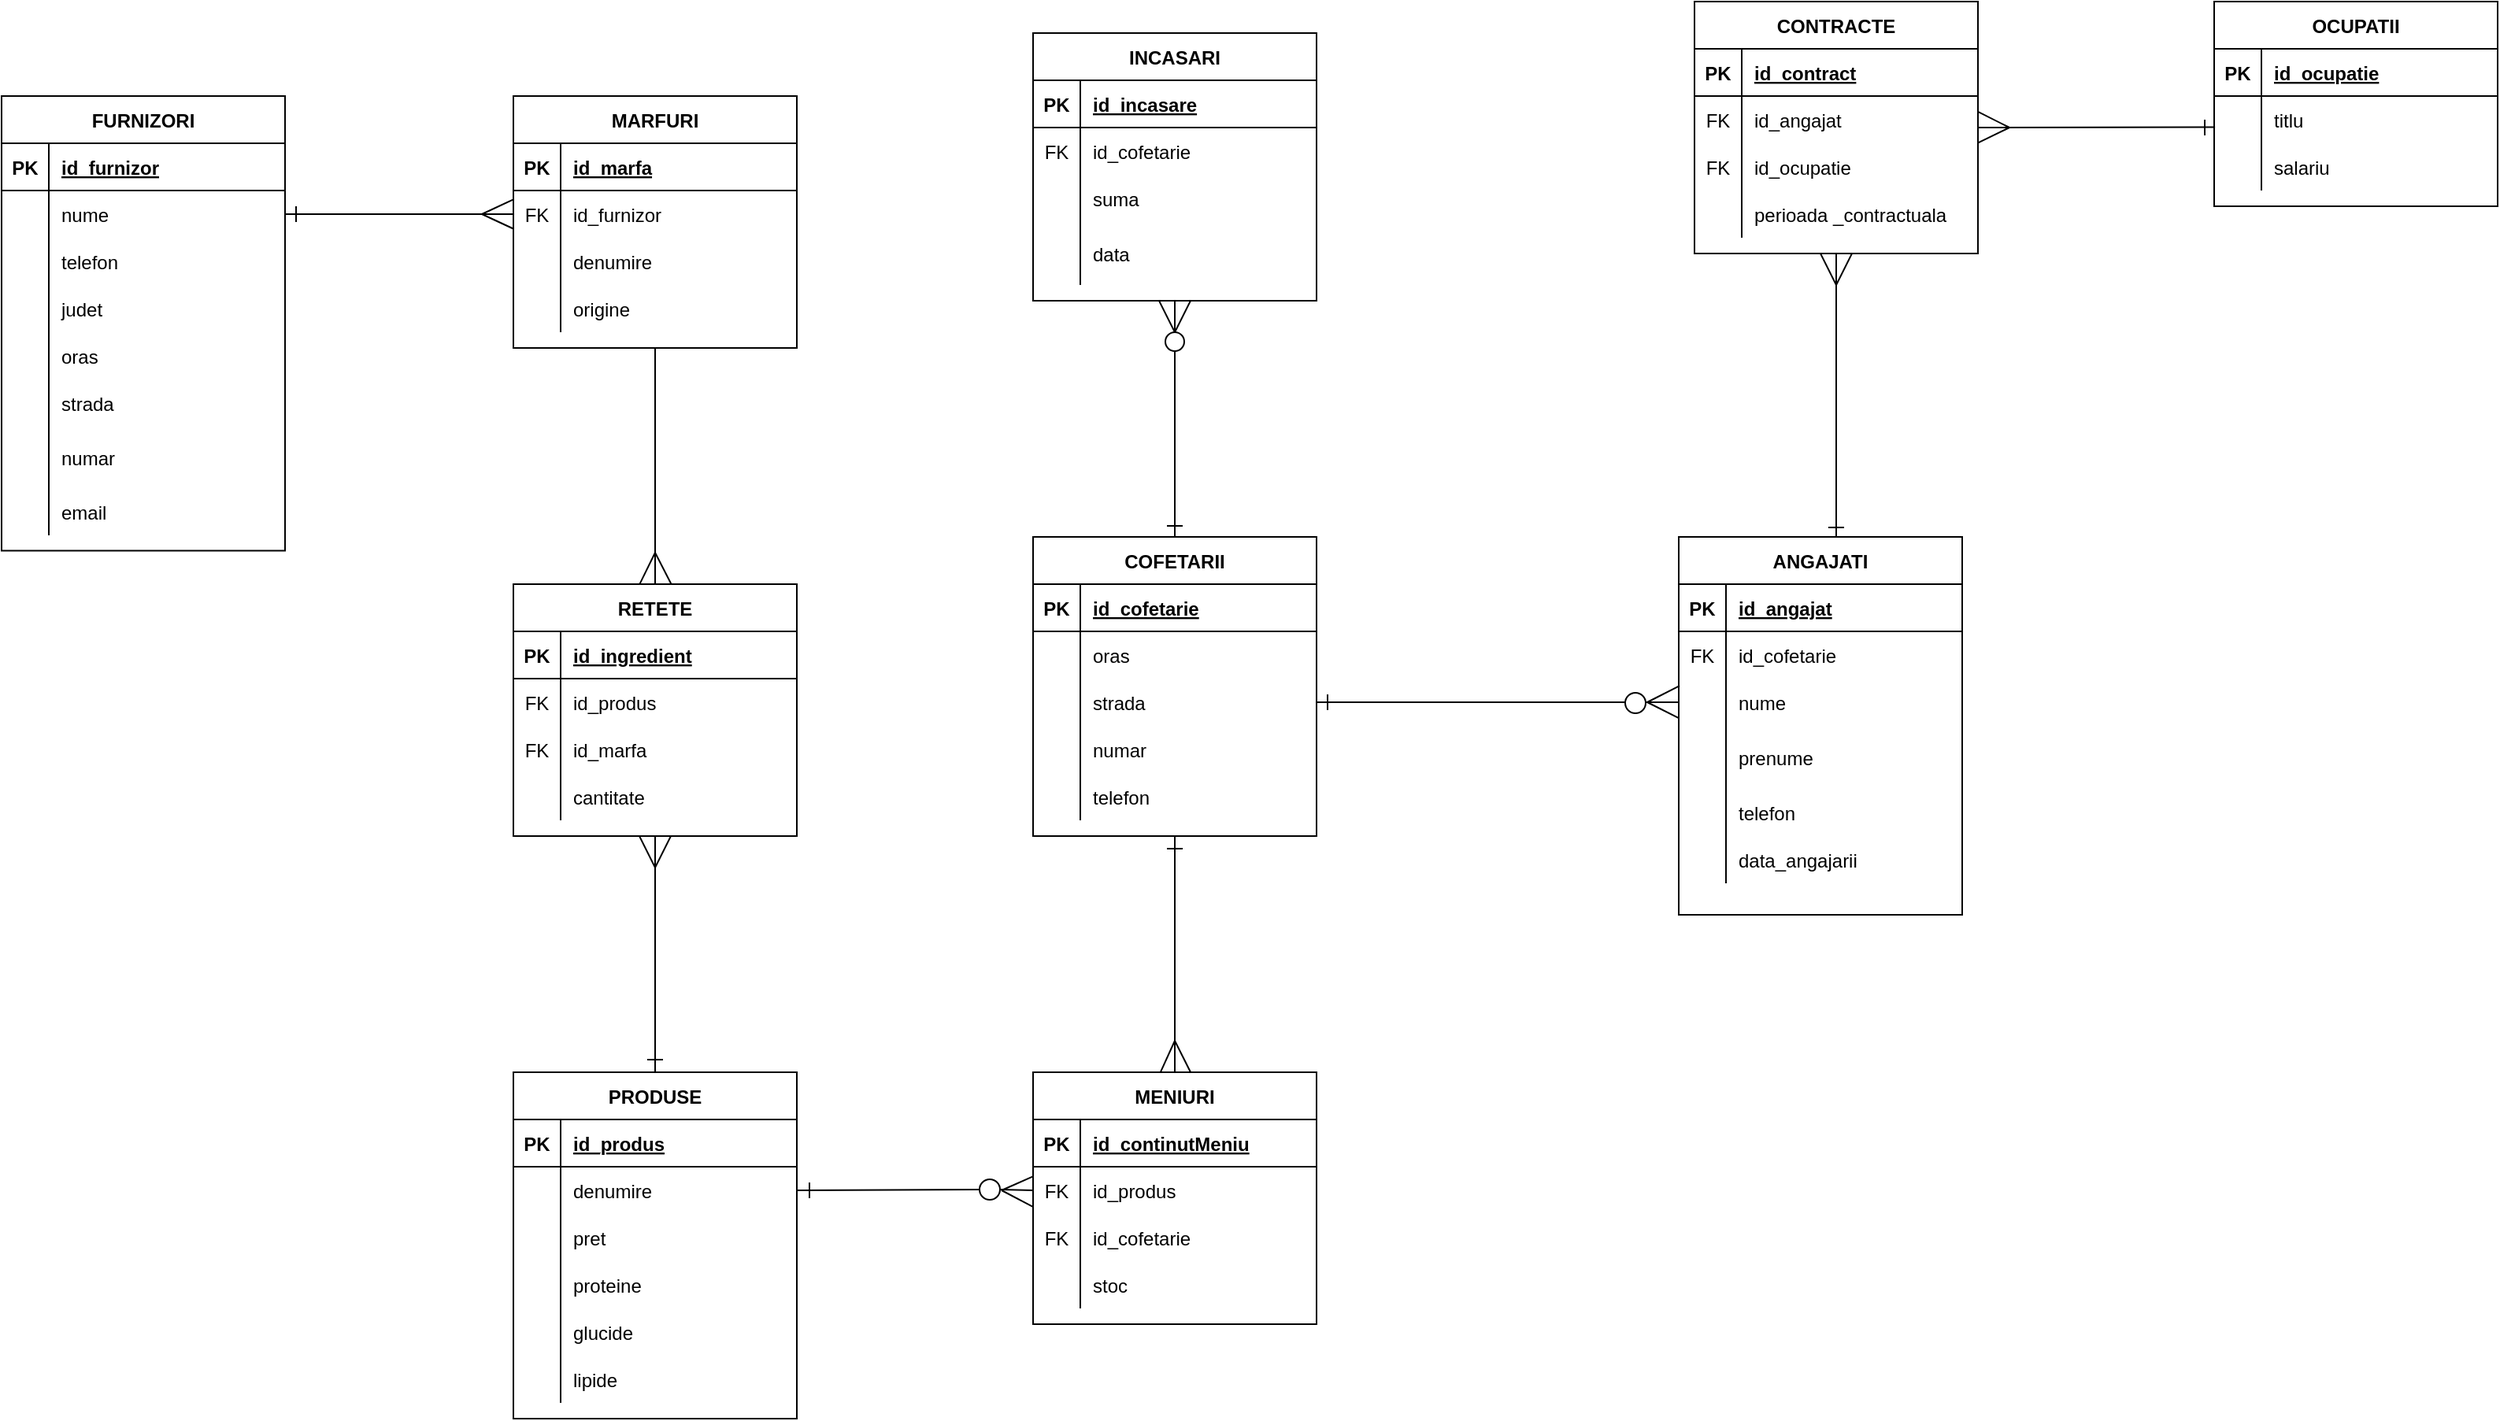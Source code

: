 <mxfile version="14.7.2" type="device"><diagram id="FhwoVFEe3BlX3KMiIwak" name="Page-1"><mxGraphModel dx="2766" dy="905" grid="0" gridSize="10" guides="0" tooltips="0" connect="0" arrows="0" fold="1" page="0" pageScale="1" pageWidth="850" pageHeight="1100" math="0" shadow="0"><root><mxCell id="0"/><mxCell id="1" parent="0"/><mxCell id="ryFjLayv3bQ-n9obmuwP-2" value="COFETARII" style="shape=table;startSize=30;container=1;collapsible=1;childLayout=tableLayout;fixedRows=1;rowLines=0;fontStyle=1;align=center;resizeLast=1;" parent="1" vertex="1"><mxGeometry x="230" y="380" width="180" height="190" as="geometry"/></mxCell><mxCell id="ryFjLayv3bQ-n9obmuwP-3" value="" style="shape=partialRectangle;collapsible=0;dropTarget=0;pointerEvents=0;fillColor=none;top=0;left=0;bottom=1;right=0;points=[[0,0.5],[1,0.5]];portConstraint=eastwest;" parent="ryFjLayv3bQ-n9obmuwP-2" vertex="1"><mxGeometry y="30" width="180" height="30" as="geometry"/></mxCell><mxCell id="ryFjLayv3bQ-n9obmuwP-4" value="PK" style="shape=partialRectangle;connectable=0;fillColor=none;top=0;left=0;bottom=0;right=0;fontStyle=1;overflow=hidden;" parent="ryFjLayv3bQ-n9obmuwP-3" vertex="1"><mxGeometry width="30" height="30" as="geometry"/></mxCell><mxCell id="ryFjLayv3bQ-n9obmuwP-5" value="id_cofetarie" style="shape=partialRectangle;connectable=0;fillColor=none;top=0;left=0;bottom=0;right=0;align=left;spacingLeft=6;fontStyle=5;overflow=hidden;" parent="ryFjLayv3bQ-n9obmuwP-3" vertex="1"><mxGeometry x="30" width="150" height="30" as="geometry"/></mxCell><mxCell id="ryFjLayv3bQ-n9obmuwP-6" value="" style="shape=partialRectangle;collapsible=0;dropTarget=0;pointerEvents=0;fillColor=none;top=0;left=0;bottom=0;right=0;points=[[0,0.5],[1,0.5]];portConstraint=eastwest;" parent="ryFjLayv3bQ-n9obmuwP-2" vertex="1"><mxGeometry y="60" width="180" height="30" as="geometry"/></mxCell><mxCell id="ryFjLayv3bQ-n9obmuwP-7" value="" style="shape=partialRectangle;connectable=0;fillColor=none;top=0;left=0;bottom=0;right=0;editable=1;overflow=hidden;" parent="ryFjLayv3bQ-n9obmuwP-6" vertex="1"><mxGeometry width="30" height="30" as="geometry"/></mxCell><mxCell id="ryFjLayv3bQ-n9obmuwP-8" value="oras" style="shape=partialRectangle;connectable=0;fillColor=none;top=0;left=0;bottom=0;right=0;align=left;spacingLeft=6;overflow=hidden;" parent="ryFjLayv3bQ-n9obmuwP-6" vertex="1"><mxGeometry x="30" width="150" height="30" as="geometry"/></mxCell><mxCell id="ryFjLayv3bQ-n9obmuwP-9" value="" style="shape=partialRectangle;collapsible=0;dropTarget=0;pointerEvents=0;fillColor=none;top=0;left=0;bottom=0;right=0;points=[[0,0.5],[1,0.5]];portConstraint=eastwest;" parent="ryFjLayv3bQ-n9obmuwP-2" vertex="1"><mxGeometry y="90" width="180" height="30" as="geometry"/></mxCell><mxCell id="ryFjLayv3bQ-n9obmuwP-10" value="" style="shape=partialRectangle;connectable=0;fillColor=none;top=0;left=0;bottom=0;right=0;editable=1;overflow=hidden;" parent="ryFjLayv3bQ-n9obmuwP-9" vertex="1"><mxGeometry width="30" height="30" as="geometry"/></mxCell><mxCell id="ryFjLayv3bQ-n9obmuwP-11" value="strada" style="shape=partialRectangle;connectable=0;fillColor=none;top=0;left=0;bottom=0;right=0;align=left;spacingLeft=6;overflow=hidden;" parent="ryFjLayv3bQ-n9obmuwP-9" vertex="1"><mxGeometry x="30" width="150" height="30" as="geometry"/></mxCell><mxCell id="ryFjLayv3bQ-n9obmuwP-12" value="" style="shape=partialRectangle;collapsible=0;dropTarget=0;pointerEvents=0;fillColor=none;top=0;left=0;bottom=0;right=0;points=[[0,0.5],[1,0.5]];portConstraint=eastwest;" parent="ryFjLayv3bQ-n9obmuwP-2" vertex="1"><mxGeometry y="120" width="180" height="30" as="geometry"/></mxCell><mxCell id="ryFjLayv3bQ-n9obmuwP-13" value="" style="shape=partialRectangle;connectable=0;fillColor=none;top=0;left=0;bottom=0;right=0;editable=1;overflow=hidden;" parent="ryFjLayv3bQ-n9obmuwP-12" vertex="1"><mxGeometry width="30" height="30" as="geometry"/></mxCell><mxCell id="ryFjLayv3bQ-n9obmuwP-14" value="numar" style="shape=partialRectangle;connectable=0;fillColor=none;top=0;left=0;bottom=0;right=0;align=left;spacingLeft=6;overflow=hidden;" parent="ryFjLayv3bQ-n9obmuwP-12" vertex="1"><mxGeometry x="30" width="150" height="30" as="geometry"/></mxCell><mxCell id="ryFjLayv3bQ-n9obmuwP-20" value="" style="shape=partialRectangle;collapsible=0;dropTarget=0;pointerEvents=0;fillColor=none;top=0;left=0;bottom=0;right=0;points=[[0,0.5],[1,0.5]];portConstraint=eastwest;" parent="ryFjLayv3bQ-n9obmuwP-2" vertex="1"><mxGeometry y="150" width="180" height="30" as="geometry"/></mxCell><mxCell id="ryFjLayv3bQ-n9obmuwP-21" value="" style="shape=partialRectangle;connectable=0;fillColor=none;top=0;left=0;bottom=0;right=0;editable=1;overflow=hidden;" parent="ryFjLayv3bQ-n9obmuwP-20" vertex="1"><mxGeometry width="30" height="30" as="geometry"/></mxCell><mxCell id="ryFjLayv3bQ-n9obmuwP-22" value="telefon" style="shape=partialRectangle;connectable=0;fillColor=none;top=0;left=0;bottom=0;right=0;align=left;spacingLeft=6;overflow=hidden;" parent="ryFjLayv3bQ-n9obmuwP-20" vertex="1"><mxGeometry x="30" width="150" height="30" as="geometry"/></mxCell><mxCell id="ryFjLayv3bQ-n9obmuwP-23" value="INCASARI" style="shape=table;startSize=30;container=1;collapsible=1;childLayout=tableLayout;fixedRows=1;rowLines=0;fontStyle=1;align=center;resizeLast=1;" parent="1" vertex="1"><mxGeometry x="230" y="60" width="180" height="170" as="geometry"/></mxCell><mxCell id="ryFjLayv3bQ-n9obmuwP-24" value="" style="shape=partialRectangle;collapsible=0;dropTarget=0;pointerEvents=0;fillColor=none;top=0;left=0;bottom=1;right=0;points=[[0,0.5],[1,0.5]];portConstraint=eastwest;" parent="ryFjLayv3bQ-n9obmuwP-23" vertex="1"><mxGeometry y="30" width="180" height="30" as="geometry"/></mxCell><mxCell id="ryFjLayv3bQ-n9obmuwP-25" value="PK" style="shape=partialRectangle;connectable=0;fillColor=none;top=0;left=0;bottom=0;right=0;fontStyle=1;overflow=hidden;" parent="ryFjLayv3bQ-n9obmuwP-24" vertex="1"><mxGeometry width="30" height="30" as="geometry"/></mxCell><mxCell id="ryFjLayv3bQ-n9obmuwP-26" value="id_incasare" style="shape=partialRectangle;connectable=0;fillColor=none;top=0;left=0;bottom=0;right=0;align=left;spacingLeft=6;fontStyle=5;overflow=hidden;" parent="ryFjLayv3bQ-n9obmuwP-24" vertex="1"><mxGeometry x="30" width="150" height="30" as="geometry"/></mxCell><mxCell id="ryFjLayv3bQ-n9obmuwP-27" value="" style="shape=partialRectangle;collapsible=0;dropTarget=0;pointerEvents=0;fillColor=none;top=0;left=0;bottom=0;right=0;points=[[0,0.5],[1,0.5]];portConstraint=eastwest;" parent="ryFjLayv3bQ-n9obmuwP-23" vertex="1"><mxGeometry y="60" width="180" height="30" as="geometry"/></mxCell><mxCell id="ryFjLayv3bQ-n9obmuwP-28" value="FK" style="shape=partialRectangle;connectable=0;fillColor=none;top=0;left=0;bottom=0;right=0;editable=1;overflow=hidden;" parent="ryFjLayv3bQ-n9obmuwP-27" vertex="1"><mxGeometry width="30" height="30" as="geometry"/></mxCell><mxCell id="ryFjLayv3bQ-n9obmuwP-29" value="id_cofetarie" style="shape=partialRectangle;connectable=0;fillColor=none;top=0;left=0;bottom=0;right=0;align=left;spacingLeft=6;overflow=hidden;" parent="ryFjLayv3bQ-n9obmuwP-27" vertex="1"><mxGeometry x="30" width="150" height="30" as="geometry"/></mxCell><mxCell id="ryFjLayv3bQ-n9obmuwP-30" value="" style="shape=partialRectangle;collapsible=0;dropTarget=0;pointerEvents=0;fillColor=none;top=0;left=0;bottom=0;right=0;points=[[0,0.5],[1,0.5]];portConstraint=eastwest;" parent="ryFjLayv3bQ-n9obmuwP-23" vertex="1"><mxGeometry y="90" width="180" height="30" as="geometry"/></mxCell><mxCell id="ryFjLayv3bQ-n9obmuwP-31" value="" style="shape=partialRectangle;connectable=0;fillColor=none;top=0;left=0;bottom=0;right=0;editable=1;overflow=hidden;" parent="ryFjLayv3bQ-n9obmuwP-30" vertex="1"><mxGeometry width="30" height="30" as="geometry"/></mxCell><mxCell id="ryFjLayv3bQ-n9obmuwP-32" value="suma" style="shape=partialRectangle;connectable=0;fillColor=none;top=0;left=0;bottom=0;right=0;align=left;spacingLeft=6;overflow=hidden;" parent="ryFjLayv3bQ-n9obmuwP-30" vertex="1"><mxGeometry x="30" width="150" height="30" as="geometry"/></mxCell><mxCell id="ryFjLayv3bQ-n9obmuwP-33" value="" style="shape=partialRectangle;collapsible=0;dropTarget=0;pointerEvents=0;fillColor=none;top=0;left=0;bottom=0;right=0;points=[[0,0.5],[1,0.5]];portConstraint=eastwest;" parent="ryFjLayv3bQ-n9obmuwP-23" vertex="1"><mxGeometry y="120" width="180" height="40" as="geometry"/></mxCell><mxCell id="ryFjLayv3bQ-n9obmuwP-34" value="" style="shape=partialRectangle;connectable=0;fillColor=none;top=0;left=0;bottom=0;right=0;editable=1;overflow=hidden;" parent="ryFjLayv3bQ-n9obmuwP-33" vertex="1"><mxGeometry width="30" height="40" as="geometry"/></mxCell><mxCell id="ryFjLayv3bQ-n9obmuwP-35" value="data" style="shape=partialRectangle;connectable=0;fillColor=none;top=0;left=0;bottom=0;right=0;align=left;spacingLeft=6;overflow=hidden;" parent="ryFjLayv3bQ-n9obmuwP-33" vertex="1"><mxGeometry x="30" width="150" height="40" as="geometry"/></mxCell><mxCell id="ryFjLayv3bQ-n9obmuwP-39" value="PRODUSE" style="shape=table;startSize=30;container=1;collapsible=1;childLayout=tableLayout;fixedRows=1;rowLines=0;fontStyle=1;align=center;resizeLast=1;" parent="1" vertex="1"><mxGeometry x="-100" y="720" width="180" height="220" as="geometry"/></mxCell><mxCell id="ryFjLayv3bQ-n9obmuwP-40" value="" style="shape=partialRectangle;collapsible=0;dropTarget=0;pointerEvents=0;fillColor=none;top=0;left=0;bottom=1;right=0;points=[[0,0.5],[1,0.5]];portConstraint=eastwest;" parent="ryFjLayv3bQ-n9obmuwP-39" vertex="1"><mxGeometry y="30" width="180" height="30" as="geometry"/></mxCell><mxCell id="ryFjLayv3bQ-n9obmuwP-41" value="PK" style="shape=partialRectangle;connectable=0;fillColor=none;top=0;left=0;bottom=0;right=0;fontStyle=1;overflow=hidden;" parent="ryFjLayv3bQ-n9obmuwP-40" vertex="1"><mxGeometry width="30" height="30" as="geometry"/></mxCell><mxCell id="ryFjLayv3bQ-n9obmuwP-42" value="id_produs" style="shape=partialRectangle;connectable=0;fillColor=none;top=0;left=0;bottom=0;right=0;align=left;spacingLeft=6;fontStyle=5;overflow=hidden;" parent="ryFjLayv3bQ-n9obmuwP-40" vertex="1"><mxGeometry x="30" width="150" height="30" as="geometry"/></mxCell><mxCell id="ryFjLayv3bQ-n9obmuwP-43" value="" style="shape=partialRectangle;collapsible=0;dropTarget=0;pointerEvents=0;fillColor=none;top=0;left=0;bottom=0;right=0;points=[[0,0.5],[1,0.5]];portConstraint=eastwest;" parent="ryFjLayv3bQ-n9obmuwP-39" vertex="1"><mxGeometry y="60" width="180" height="30" as="geometry"/></mxCell><mxCell id="ryFjLayv3bQ-n9obmuwP-44" value="" style="shape=partialRectangle;connectable=0;fillColor=none;top=0;left=0;bottom=0;right=0;editable=1;overflow=hidden;" parent="ryFjLayv3bQ-n9obmuwP-43" vertex="1"><mxGeometry width="30" height="30" as="geometry"/></mxCell><mxCell id="ryFjLayv3bQ-n9obmuwP-45" value="denumire" style="shape=partialRectangle;connectable=0;fillColor=none;top=0;left=0;bottom=0;right=0;align=left;spacingLeft=6;overflow=hidden;" parent="ryFjLayv3bQ-n9obmuwP-43" vertex="1"><mxGeometry x="30" width="150" height="30" as="geometry"/></mxCell><mxCell id="ryFjLayv3bQ-n9obmuwP-46" value="" style="shape=partialRectangle;collapsible=0;dropTarget=0;pointerEvents=0;fillColor=none;top=0;left=0;bottom=0;right=0;points=[[0,0.5],[1,0.5]];portConstraint=eastwest;" parent="ryFjLayv3bQ-n9obmuwP-39" vertex="1"><mxGeometry y="90" width="180" height="30" as="geometry"/></mxCell><mxCell id="ryFjLayv3bQ-n9obmuwP-47" value="" style="shape=partialRectangle;connectable=0;fillColor=none;top=0;left=0;bottom=0;right=0;editable=1;overflow=hidden;" parent="ryFjLayv3bQ-n9obmuwP-46" vertex="1"><mxGeometry width="30" height="30" as="geometry"/></mxCell><mxCell id="ryFjLayv3bQ-n9obmuwP-48" value="pret" style="shape=partialRectangle;connectable=0;fillColor=none;top=0;left=0;bottom=0;right=0;align=left;spacingLeft=6;overflow=hidden;" parent="ryFjLayv3bQ-n9obmuwP-46" vertex="1"><mxGeometry x="30" width="150" height="30" as="geometry"/></mxCell><mxCell id="ryFjLayv3bQ-n9obmuwP-49" value="" style="shape=partialRectangle;collapsible=0;dropTarget=0;pointerEvents=0;fillColor=none;top=0;left=0;bottom=0;right=0;points=[[0,0.5],[1,0.5]];portConstraint=eastwest;" parent="ryFjLayv3bQ-n9obmuwP-39" vertex="1"><mxGeometry y="120" width="180" height="30" as="geometry"/></mxCell><mxCell id="ryFjLayv3bQ-n9obmuwP-50" value="" style="shape=partialRectangle;connectable=0;fillColor=none;top=0;left=0;bottom=0;right=0;editable=1;overflow=hidden;" parent="ryFjLayv3bQ-n9obmuwP-49" vertex="1"><mxGeometry width="30" height="30" as="geometry"/></mxCell><mxCell id="ryFjLayv3bQ-n9obmuwP-51" value="proteine" style="shape=partialRectangle;connectable=0;fillColor=none;top=0;left=0;bottom=0;right=0;align=left;spacingLeft=6;overflow=hidden;" parent="ryFjLayv3bQ-n9obmuwP-49" vertex="1"><mxGeometry x="30" width="150" height="30" as="geometry"/></mxCell><mxCell id="ryFjLayv3bQ-n9obmuwP-52" value="" style="shape=partialRectangle;collapsible=0;dropTarget=0;pointerEvents=0;fillColor=none;top=0;left=0;bottom=0;right=0;points=[[0,0.5],[1,0.5]];portConstraint=eastwest;" parent="ryFjLayv3bQ-n9obmuwP-39" vertex="1"><mxGeometry y="150" width="180" height="30" as="geometry"/></mxCell><mxCell id="ryFjLayv3bQ-n9obmuwP-53" value="" style="shape=partialRectangle;connectable=0;fillColor=none;top=0;left=0;bottom=0;right=0;editable=1;overflow=hidden;" parent="ryFjLayv3bQ-n9obmuwP-52" vertex="1"><mxGeometry width="30" height="30" as="geometry"/></mxCell><mxCell id="ryFjLayv3bQ-n9obmuwP-54" value="glucide" style="shape=partialRectangle;connectable=0;fillColor=none;top=0;left=0;bottom=0;right=0;align=left;spacingLeft=6;overflow=hidden;" parent="ryFjLayv3bQ-n9obmuwP-52" vertex="1"><mxGeometry x="30" width="150" height="30" as="geometry"/></mxCell><mxCell id="ryFjLayv3bQ-n9obmuwP-55" value="" style="shape=partialRectangle;collapsible=0;dropTarget=0;pointerEvents=0;fillColor=none;top=0;left=0;bottom=0;right=0;points=[[0,0.5],[1,0.5]];portConstraint=eastwest;" parent="ryFjLayv3bQ-n9obmuwP-39" vertex="1"><mxGeometry y="180" width="180" height="30" as="geometry"/></mxCell><mxCell id="ryFjLayv3bQ-n9obmuwP-56" value="" style="shape=partialRectangle;connectable=0;fillColor=none;top=0;left=0;bottom=0;right=0;editable=1;overflow=hidden;" parent="ryFjLayv3bQ-n9obmuwP-55" vertex="1"><mxGeometry width="30" height="30" as="geometry"/></mxCell><mxCell id="ryFjLayv3bQ-n9obmuwP-57" value="lipide" style="shape=partialRectangle;connectable=0;fillColor=none;top=0;left=0;bottom=0;right=0;align=left;spacingLeft=6;overflow=hidden;" parent="ryFjLayv3bQ-n9obmuwP-55" vertex="1"><mxGeometry x="30" width="150" height="30" as="geometry"/></mxCell><mxCell id="ryFjLayv3bQ-n9obmuwP-58" value="MARFURI" style="shape=table;startSize=30;container=1;collapsible=1;childLayout=tableLayout;fixedRows=1;rowLines=0;fontStyle=1;align=center;resizeLast=1;" parent="1" vertex="1"><mxGeometry x="-100" y="100" width="180" height="160" as="geometry"/></mxCell><mxCell id="ryFjLayv3bQ-n9obmuwP-59" value="" style="shape=partialRectangle;collapsible=0;dropTarget=0;pointerEvents=0;fillColor=none;top=0;left=0;bottom=1;right=0;points=[[0,0.5],[1,0.5]];portConstraint=eastwest;" parent="ryFjLayv3bQ-n9obmuwP-58" vertex="1"><mxGeometry y="30" width="180" height="30" as="geometry"/></mxCell><mxCell id="ryFjLayv3bQ-n9obmuwP-60" value="PK" style="shape=partialRectangle;connectable=0;fillColor=none;top=0;left=0;bottom=0;right=0;fontStyle=1;overflow=hidden;" parent="ryFjLayv3bQ-n9obmuwP-59" vertex="1"><mxGeometry width="30" height="30" as="geometry"/></mxCell><mxCell id="ryFjLayv3bQ-n9obmuwP-61" value="id_marfa" style="shape=partialRectangle;connectable=0;fillColor=none;top=0;left=0;bottom=0;right=0;align=left;spacingLeft=6;fontStyle=5;overflow=hidden;" parent="ryFjLayv3bQ-n9obmuwP-59" vertex="1"><mxGeometry x="30" width="150" height="30" as="geometry"/></mxCell><mxCell id="ryFjLayv3bQ-n9obmuwP-62" value="" style="shape=partialRectangle;collapsible=0;dropTarget=0;pointerEvents=0;fillColor=none;top=0;left=0;bottom=0;right=0;points=[[0,0.5],[1,0.5]];portConstraint=eastwest;" parent="ryFjLayv3bQ-n9obmuwP-58" vertex="1"><mxGeometry y="60" width="180" height="30" as="geometry"/></mxCell><mxCell id="ryFjLayv3bQ-n9obmuwP-63" value="FK" style="shape=partialRectangle;connectable=0;fillColor=none;top=0;left=0;bottom=0;right=0;editable=1;overflow=hidden;" parent="ryFjLayv3bQ-n9obmuwP-62" vertex="1"><mxGeometry width="30" height="30" as="geometry"/></mxCell><mxCell id="ryFjLayv3bQ-n9obmuwP-64" value="id_furnizor" style="shape=partialRectangle;connectable=0;fillColor=none;top=0;left=0;bottom=0;right=0;align=left;spacingLeft=6;overflow=hidden;" parent="ryFjLayv3bQ-n9obmuwP-62" vertex="1"><mxGeometry x="30" width="150" height="30" as="geometry"/></mxCell><mxCell id="ryFjLayv3bQ-n9obmuwP-65" value="" style="shape=partialRectangle;collapsible=0;dropTarget=0;pointerEvents=0;fillColor=none;top=0;left=0;bottom=0;right=0;points=[[0,0.5],[1,0.5]];portConstraint=eastwest;" parent="ryFjLayv3bQ-n9obmuwP-58" vertex="1"><mxGeometry y="90" width="180" height="30" as="geometry"/></mxCell><mxCell id="ryFjLayv3bQ-n9obmuwP-66" value="" style="shape=partialRectangle;connectable=0;fillColor=none;top=0;left=0;bottom=0;right=0;editable=1;overflow=hidden;" parent="ryFjLayv3bQ-n9obmuwP-65" vertex="1"><mxGeometry width="30" height="30" as="geometry"/></mxCell><mxCell id="ryFjLayv3bQ-n9obmuwP-67" value="denumire" style="shape=partialRectangle;connectable=0;fillColor=none;top=0;left=0;bottom=0;right=0;align=left;spacingLeft=6;overflow=hidden;" parent="ryFjLayv3bQ-n9obmuwP-65" vertex="1"><mxGeometry x="30" width="150" height="30" as="geometry"/></mxCell><mxCell id="2RvAwOe6m2LcWj0Ut0tN-1" value="" style="shape=partialRectangle;collapsible=0;dropTarget=0;pointerEvents=0;fillColor=none;top=0;left=0;bottom=0;right=0;points=[[0,0.5],[1,0.5]];portConstraint=eastwest;" parent="ryFjLayv3bQ-n9obmuwP-58" vertex="1"><mxGeometry y="120" width="180" height="30" as="geometry"/></mxCell><mxCell id="2RvAwOe6m2LcWj0Ut0tN-2" value="" style="shape=partialRectangle;connectable=0;fillColor=none;top=0;left=0;bottom=0;right=0;editable=1;overflow=hidden;" parent="2RvAwOe6m2LcWj0Ut0tN-1" vertex="1"><mxGeometry width="30" height="30" as="geometry"/></mxCell><mxCell id="2RvAwOe6m2LcWj0Ut0tN-3" value="origine" style="shape=partialRectangle;connectable=0;fillColor=none;top=0;left=0;bottom=0;right=0;align=left;spacingLeft=6;overflow=hidden;" parent="2RvAwOe6m2LcWj0Ut0tN-1" vertex="1"><mxGeometry x="30" width="150" height="30" as="geometry"/></mxCell><mxCell id="ryFjLayv3bQ-n9obmuwP-71" value="FURNIZORI" style="shape=table;startSize=30;container=1;collapsible=1;childLayout=tableLayout;fixedRows=1;rowLines=0;fontStyle=1;align=center;resizeLast=1;" parent="1" vertex="1"><mxGeometry x="-425" y="100" width="180" height="288.724" as="geometry"/></mxCell><mxCell id="ryFjLayv3bQ-n9obmuwP-72" value="" style="shape=partialRectangle;collapsible=0;dropTarget=0;pointerEvents=0;fillColor=none;top=0;left=0;bottom=1;right=0;points=[[0,0.5],[1,0.5]];portConstraint=eastwest;" parent="ryFjLayv3bQ-n9obmuwP-71" vertex="1"><mxGeometry y="30" width="180" height="30" as="geometry"/></mxCell><mxCell id="ryFjLayv3bQ-n9obmuwP-73" value="PK" style="shape=partialRectangle;connectable=0;fillColor=none;top=0;left=0;bottom=0;right=0;fontStyle=1;overflow=hidden;" parent="ryFjLayv3bQ-n9obmuwP-72" vertex="1"><mxGeometry width="30" height="30" as="geometry"/></mxCell><mxCell id="ryFjLayv3bQ-n9obmuwP-74" value="id_furnizor" style="shape=partialRectangle;connectable=0;fillColor=none;top=0;left=0;bottom=0;right=0;align=left;spacingLeft=6;fontStyle=5;overflow=hidden;" parent="ryFjLayv3bQ-n9obmuwP-72" vertex="1"><mxGeometry x="30" width="150" height="30" as="geometry"/></mxCell><mxCell id="ryFjLayv3bQ-n9obmuwP-75" value="" style="shape=partialRectangle;collapsible=0;dropTarget=0;pointerEvents=0;fillColor=none;top=0;left=0;bottom=0;right=0;points=[[0,0.5],[1,0.5]];portConstraint=eastwest;" parent="ryFjLayv3bQ-n9obmuwP-71" vertex="1"><mxGeometry y="60" width="180" height="30" as="geometry"/></mxCell><mxCell id="ryFjLayv3bQ-n9obmuwP-76" value="" style="shape=partialRectangle;connectable=0;fillColor=none;top=0;left=0;bottom=0;right=0;editable=1;overflow=hidden;" parent="ryFjLayv3bQ-n9obmuwP-75" vertex="1"><mxGeometry width="30" height="30" as="geometry"/></mxCell><mxCell id="ryFjLayv3bQ-n9obmuwP-77" value="nume" style="shape=partialRectangle;connectable=0;fillColor=none;top=0;left=0;bottom=0;right=0;align=left;spacingLeft=6;overflow=hidden;" parent="ryFjLayv3bQ-n9obmuwP-75" vertex="1"><mxGeometry x="30" width="150" height="30" as="geometry"/></mxCell><mxCell id="ryFjLayv3bQ-n9obmuwP-78" value="" style="shape=partialRectangle;collapsible=0;dropTarget=0;pointerEvents=0;fillColor=none;top=0;left=0;bottom=0;right=0;points=[[0,0.5],[1,0.5]];portConstraint=eastwest;" parent="ryFjLayv3bQ-n9obmuwP-71" vertex="1"><mxGeometry y="90" width="180" height="30" as="geometry"/></mxCell><mxCell id="ryFjLayv3bQ-n9obmuwP-79" value="" style="shape=partialRectangle;connectable=0;fillColor=none;top=0;left=0;bottom=0;right=0;editable=1;overflow=hidden;" parent="ryFjLayv3bQ-n9obmuwP-78" vertex="1"><mxGeometry width="30" height="30" as="geometry"/></mxCell><mxCell id="ryFjLayv3bQ-n9obmuwP-80" value="telefon" style="shape=partialRectangle;connectable=0;fillColor=none;top=0;left=0;bottom=0;right=0;align=left;spacingLeft=6;overflow=hidden;" parent="ryFjLayv3bQ-n9obmuwP-78" vertex="1"><mxGeometry x="30" width="150" height="30" as="geometry"/></mxCell><mxCell id="ryFjLayv3bQ-n9obmuwP-234" value="" style="shape=partialRectangle;collapsible=0;dropTarget=0;pointerEvents=0;fillColor=none;top=0;left=0;bottom=0;right=0;points=[[0,0.5],[1,0.5]];portConstraint=eastwest;" parent="ryFjLayv3bQ-n9obmuwP-71" vertex="1"><mxGeometry y="120" width="180" height="30" as="geometry"/></mxCell><mxCell id="ryFjLayv3bQ-n9obmuwP-235" value="" style="shape=partialRectangle;connectable=0;fillColor=none;top=0;left=0;bottom=0;right=0;editable=1;overflow=hidden;" parent="ryFjLayv3bQ-n9obmuwP-234" vertex="1"><mxGeometry width="30" height="30" as="geometry"/></mxCell><mxCell id="ryFjLayv3bQ-n9obmuwP-236" value="judet" style="shape=partialRectangle;connectable=0;fillColor=none;top=0;left=0;bottom=0;right=0;align=left;spacingLeft=6;overflow=hidden;" parent="ryFjLayv3bQ-n9obmuwP-234" vertex="1"><mxGeometry x="30" width="150" height="30" as="geometry"/></mxCell><mxCell id="ryFjLayv3bQ-n9obmuwP-237" value="" style="shape=partialRectangle;collapsible=0;dropTarget=0;pointerEvents=0;fillColor=none;top=0;left=0;bottom=0;right=0;points=[[0,0.5],[1,0.5]];portConstraint=eastwest;" parent="ryFjLayv3bQ-n9obmuwP-71" vertex="1"><mxGeometry y="150" width="180" height="30" as="geometry"/></mxCell><mxCell id="ryFjLayv3bQ-n9obmuwP-238" value="" style="shape=partialRectangle;connectable=0;fillColor=none;top=0;left=0;bottom=0;right=0;editable=1;overflow=hidden;" parent="ryFjLayv3bQ-n9obmuwP-237" vertex="1"><mxGeometry width="30" height="30" as="geometry"/></mxCell><mxCell id="ryFjLayv3bQ-n9obmuwP-239" value="oras" style="shape=partialRectangle;connectable=0;fillColor=none;top=0;left=0;bottom=0;right=0;align=left;spacingLeft=6;overflow=hidden;" parent="ryFjLayv3bQ-n9obmuwP-237" vertex="1"><mxGeometry x="30" width="150" height="30" as="geometry"/></mxCell><mxCell id="ryFjLayv3bQ-n9obmuwP-240" value="" style="shape=partialRectangle;collapsible=0;dropTarget=0;pointerEvents=0;fillColor=none;top=0;left=0;bottom=0;right=0;points=[[0,0.5],[1,0.5]];portConstraint=eastwest;" parent="ryFjLayv3bQ-n9obmuwP-71" vertex="1"><mxGeometry y="180" width="180" height="30" as="geometry"/></mxCell><mxCell id="ryFjLayv3bQ-n9obmuwP-241" value="" style="shape=partialRectangle;connectable=0;fillColor=none;top=0;left=0;bottom=0;right=0;editable=1;overflow=hidden;" parent="ryFjLayv3bQ-n9obmuwP-240" vertex="1"><mxGeometry width="30" height="30" as="geometry"/></mxCell><mxCell id="ryFjLayv3bQ-n9obmuwP-242" value="strada" style="shape=partialRectangle;connectable=0;fillColor=none;top=0;left=0;bottom=0;right=0;align=left;spacingLeft=6;overflow=hidden;" parent="ryFjLayv3bQ-n9obmuwP-240" vertex="1"><mxGeometry x="30" width="150" height="30" as="geometry"/></mxCell><mxCell id="ryFjLayv3bQ-n9obmuwP-246" value="" style="shape=partialRectangle;collapsible=0;dropTarget=0;pointerEvents=0;fillColor=none;top=0;left=0;bottom=0;right=0;points=[[0,0.5],[1,0.5]];portConstraint=eastwest;" parent="ryFjLayv3bQ-n9obmuwP-71" vertex="1"><mxGeometry y="210" width="180" height="39" as="geometry"/></mxCell><mxCell id="ryFjLayv3bQ-n9obmuwP-247" value="" style="shape=partialRectangle;connectable=0;fillColor=none;top=0;left=0;bottom=0;right=0;editable=1;overflow=hidden;" parent="ryFjLayv3bQ-n9obmuwP-246" vertex="1"><mxGeometry width="30" height="39" as="geometry"/></mxCell><mxCell id="ryFjLayv3bQ-n9obmuwP-248" value="numar" style="shape=partialRectangle;connectable=0;fillColor=none;top=0;left=0;bottom=0;right=0;align=left;spacingLeft=6;overflow=hidden;" parent="ryFjLayv3bQ-n9obmuwP-246" vertex="1"><mxGeometry x="30" width="150" height="39" as="geometry"/></mxCell><mxCell id="ryFjLayv3bQ-n9obmuwP-249" value="" style="shape=partialRectangle;collapsible=0;dropTarget=0;pointerEvents=0;fillColor=none;top=0;left=0;bottom=0;right=0;points=[[0,0.5],[1,0.5]];portConstraint=eastwest;" parent="ryFjLayv3bQ-n9obmuwP-71" vertex="1"><mxGeometry y="249" width="180" height="30" as="geometry"/></mxCell><mxCell id="ryFjLayv3bQ-n9obmuwP-250" value="" style="shape=partialRectangle;connectable=0;fillColor=none;top=0;left=0;bottom=0;right=0;editable=1;overflow=hidden;" parent="ryFjLayv3bQ-n9obmuwP-249" vertex="1"><mxGeometry width="30" height="30" as="geometry"/></mxCell><mxCell id="ryFjLayv3bQ-n9obmuwP-251" value="email" style="shape=partialRectangle;connectable=0;fillColor=none;top=0;left=0;bottom=0;right=0;align=left;spacingLeft=6;overflow=hidden;" parent="ryFjLayv3bQ-n9obmuwP-249" vertex="1"><mxGeometry x="30" width="150" height="30" as="geometry"/></mxCell><mxCell id="ryFjLayv3bQ-n9obmuwP-84" value="ANGAJATI" style="shape=table;startSize=30;container=1;collapsible=1;childLayout=tableLayout;fixedRows=1;rowLines=0;fontStyle=1;align=center;resizeLast=1;" parent="1" vertex="1"><mxGeometry x="640" y="380" width="180" height="240" as="geometry"/></mxCell><mxCell id="ryFjLayv3bQ-n9obmuwP-85" value="" style="shape=partialRectangle;collapsible=0;dropTarget=0;pointerEvents=0;fillColor=none;top=0;left=0;bottom=1;right=0;points=[[0,0.5],[1,0.5]];portConstraint=eastwest;" parent="ryFjLayv3bQ-n9obmuwP-84" vertex="1"><mxGeometry y="30" width="180" height="30" as="geometry"/></mxCell><mxCell id="ryFjLayv3bQ-n9obmuwP-86" value="PK" style="shape=partialRectangle;connectable=0;fillColor=none;top=0;left=0;bottom=0;right=0;fontStyle=1;overflow=hidden;" parent="ryFjLayv3bQ-n9obmuwP-85" vertex="1"><mxGeometry width="30" height="30" as="geometry"/></mxCell><mxCell id="ryFjLayv3bQ-n9obmuwP-87" value="id_angajat" style="shape=partialRectangle;connectable=0;fillColor=none;top=0;left=0;bottom=0;right=0;align=left;spacingLeft=6;fontStyle=5;overflow=hidden;" parent="ryFjLayv3bQ-n9obmuwP-85" vertex="1"><mxGeometry x="30" width="150" height="30" as="geometry"/></mxCell><mxCell id="ryFjLayv3bQ-n9obmuwP-88" value="" style="shape=partialRectangle;collapsible=0;dropTarget=0;pointerEvents=0;fillColor=none;top=0;left=0;bottom=0;right=0;points=[[0,0.5],[1,0.5]];portConstraint=eastwest;" parent="ryFjLayv3bQ-n9obmuwP-84" vertex="1"><mxGeometry y="60" width="180" height="30" as="geometry"/></mxCell><mxCell id="ryFjLayv3bQ-n9obmuwP-89" value="FK" style="shape=partialRectangle;connectable=0;fillColor=none;top=0;left=0;bottom=0;right=0;editable=1;overflow=hidden;" parent="ryFjLayv3bQ-n9obmuwP-88" vertex="1"><mxGeometry width="30" height="30" as="geometry"/></mxCell><mxCell id="ryFjLayv3bQ-n9obmuwP-90" value="id_cofetarie" style="shape=partialRectangle;connectable=0;fillColor=none;top=0;left=0;bottom=0;right=0;align=left;spacingLeft=6;overflow=hidden;" parent="ryFjLayv3bQ-n9obmuwP-88" vertex="1"><mxGeometry x="30" width="150" height="30" as="geometry"/></mxCell><mxCell id="ryFjLayv3bQ-n9obmuwP-91" value="" style="shape=partialRectangle;collapsible=0;dropTarget=0;pointerEvents=0;fillColor=none;top=0;left=0;bottom=0;right=0;points=[[0,0.5],[1,0.5]];portConstraint=eastwest;" parent="ryFjLayv3bQ-n9obmuwP-84" vertex="1"><mxGeometry y="90" width="180" height="30" as="geometry"/></mxCell><mxCell id="ryFjLayv3bQ-n9obmuwP-92" value="" style="shape=partialRectangle;connectable=0;fillColor=none;top=0;left=0;bottom=0;right=0;editable=1;overflow=hidden;" parent="ryFjLayv3bQ-n9obmuwP-91" vertex="1"><mxGeometry width="30" height="30" as="geometry"/></mxCell><mxCell id="ryFjLayv3bQ-n9obmuwP-93" value="nume" style="shape=partialRectangle;connectable=0;fillColor=none;top=0;left=0;bottom=0;right=0;align=left;spacingLeft=6;overflow=hidden;" parent="ryFjLayv3bQ-n9obmuwP-91" vertex="1"><mxGeometry x="30" width="150" height="30" as="geometry"/></mxCell><mxCell id="ryFjLayv3bQ-n9obmuwP-94" value="" style="shape=partialRectangle;collapsible=0;dropTarget=0;pointerEvents=0;fillColor=none;top=0;left=0;bottom=0;right=0;points=[[0,0.5],[1,0.5]];portConstraint=eastwest;" parent="ryFjLayv3bQ-n9obmuwP-84" vertex="1"><mxGeometry y="120" width="180" height="40" as="geometry"/></mxCell><mxCell id="ryFjLayv3bQ-n9obmuwP-95" value="" style="shape=partialRectangle;connectable=0;fillColor=none;top=0;left=0;bottom=0;right=0;editable=1;overflow=hidden;" parent="ryFjLayv3bQ-n9obmuwP-94" vertex="1"><mxGeometry width="30" height="40" as="geometry"/></mxCell><mxCell id="ryFjLayv3bQ-n9obmuwP-96" value="prenume" style="shape=partialRectangle;connectable=0;fillColor=none;top=0;left=0;bottom=0;right=0;align=left;spacingLeft=6;overflow=hidden;" parent="ryFjLayv3bQ-n9obmuwP-94" vertex="1"><mxGeometry x="30" width="150" height="40" as="geometry"/></mxCell><mxCell id="ryFjLayv3bQ-n9obmuwP-97" value="" style="shape=partialRectangle;collapsible=0;dropTarget=0;pointerEvents=0;fillColor=none;top=0;left=0;bottom=0;right=0;points=[[0,0.5],[1,0.5]];portConstraint=eastwest;" parent="ryFjLayv3bQ-n9obmuwP-84" vertex="1"><mxGeometry y="160" width="180" height="30" as="geometry"/></mxCell><mxCell id="ryFjLayv3bQ-n9obmuwP-98" value="" style="shape=partialRectangle;connectable=0;fillColor=none;top=0;left=0;bottom=0;right=0;editable=1;overflow=hidden;" parent="ryFjLayv3bQ-n9obmuwP-97" vertex="1"><mxGeometry width="30" height="30" as="geometry"/></mxCell><mxCell id="ryFjLayv3bQ-n9obmuwP-99" value="telefon" style="shape=partialRectangle;connectable=0;fillColor=none;top=0;left=0;bottom=0;right=0;align=left;spacingLeft=6;overflow=hidden;" parent="ryFjLayv3bQ-n9obmuwP-97" vertex="1"><mxGeometry x="30" width="150" height="30" as="geometry"/></mxCell><mxCell id="ryFjLayv3bQ-n9obmuwP-100" value="" style="shape=partialRectangle;collapsible=0;dropTarget=0;pointerEvents=0;fillColor=none;top=0;left=0;bottom=0;right=0;points=[[0,0.5],[1,0.5]];portConstraint=eastwest;" parent="ryFjLayv3bQ-n9obmuwP-84" vertex="1"><mxGeometry y="190" width="180" height="30" as="geometry"/></mxCell><mxCell id="ryFjLayv3bQ-n9obmuwP-101" value="" style="shape=partialRectangle;connectable=0;fillColor=none;top=0;left=0;bottom=0;right=0;editable=1;overflow=hidden;" parent="ryFjLayv3bQ-n9obmuwP-100" vertex="1"><mxGeometry width="30" height="30" as="geometry"/></mxCell><mxCell id="ryFjLayv3bQ-n9obmuwP-102" value="data_angajarii" style="shape=partialRectangle;connectable=0;fillColor=none;top=0;left=0;bottom=0;right=0;align=left;spacingLeft=6;overflow=hidden;" parent="ryFjLayv3bQ-n9obmuwP-100" vertex="1"><mxGeometry x="30" width="150" height="30" as="geometry"/></mxCell><mxCell id="ryFjLayv3bQ-n9obmuwP-115" value="OCUPATII" style="shape=table;startSize=30;container=1;collapsible=1;childLayout=tableLayout;fixedRows=1;rowLines=0;fontStyle=1;align=center;resizeLast=1;" parent="1" vertex="1"><mxGeometry x="980" y="40" width="180" height="130" as="geometry"/></mxCell><mxCell id="ryFjLayv3bQ-n9obmuwP-116" value="" style="shape=partialRectangle;collapsible=0;dropTarget=0;pointerEvents=0;fillColor=none;top=0;left=0;bottom=1;right=0;points=[[0,0.5],[1,0.5]];portConstraint=eastwest;" parent="ryFjLayv3bQ-n9obmuwP-115" vertex="1"><mxGeometry y="30" width="180" height="30" as="geometry"/></mxCell><mxCell id="ryFjLayv3bQ-n9obmuwP-117" value="PK" style="shape=partialRectangle;connectable=0;fillColor=none;top=0;left=0;bottom=0;right=0;fontStyle=1;overflow=hidden;" parent="ryFjLayv3bQ-n9obmuwP-116" vertex="1"><mxGeometry width="30" height="30" as="geometry"/></mxCell><mxCell id="ryFjLayv3bQ-n9obmuwP-118" value="id_ocupatie" style="shape=partialRectangle;connectable=0;fillColor=none;top=0;left=0;bottom=0;right=0;align=left;spacingLeft=6;fontStyle=5;overflow=hidden;" parent="ryFjLayv3bQ-n9obmuwP-116" vertex="1"><mxGeometry x="30" width="150" height="30" as="geometry"/></mxCell><mxCell id="ryFjLayv3bQ-n9obmuwP-119" value="" style="shape=partialRectangle;collapsible=0;dropTarget=0;pointerEvents=0;fillColor=none;top=0;left=0;bottom=0;right=0;points=[[0,0.5],[1,0.5]];portConstraint=eastwest;" parent="ryFjLayv3bQ-n9obmuwP-115" vertex="1"><mxGeometry y="60" width="180" height="30" as="geometry"/></mxCell><mxCell id="ryFjLayv3bQ-n9obmuwP-120" value="" style="shape=partialRectangle;connectable=0;fillColor=none;top=0;left=0;bottom=0;right=0;editable=1;overflow=hidden;" parent="ryFjLayv3bQ-n9obmuwP-119" vertex="1"><mxGeometry width="30" height="30" as="geometry"/></mxCell><mxCell id="ryFjLayv3bQ-n9obmuwP-121" value="titlu" style="shape=partialRectangle;connectable=0;fillColor=none;top=0;left=0;bottom=0;right=0;align=left;spacingLeft=6;overflow=hidden;" parent="ryFjLayv3bQ-n9obmuwP-119" vertex="1"><mxGeometry x="30" width="150" height="30" as="geometry"/></mxCell><mxCell id="ryFjLayv3bQ-n9obmuwP-122" value="" style="shape=partialRectangle;collapsible=0;dropTarget=0;pointerEvents=0;fillColor=none;top=0;left=0;bottom=0;right=0;points=[[0,0.5],[1,0.5]];portConstraint=eastwest;" parent="ryFjLayv3bQ-n9obmuwP-115" vertex="1"><mxGeometry y="90" width="180" height="30" as="geometry"/></mxCell><mxCell id="ryFjLayv3bQ-n9obmuwP-123" value="" style="shape=partialRectangle;connectable=0;fillColor=none;top=0;left=0;bottom=0;right=0;editable=1;overflow=hidden;" parent="ryFjLayv3bQ-n9obmuwP-122" vertex="1"><mxGeometry width="30" height="30" as="geometry"/></mxCell><mxCell id="ryFjLayv3bQ-n9obmuwP-124" value="salariu" style="shape=partialRectangle;connectable=0;fillColor=none;top=0;left=0;bottom=0;right=0;align=left;spacingLeft=6;overflow=hidden;" parent="ryFjLayv3bQ-n9obmuwP-122" vertex="1"><mxGeometry x="30" width="150" height="30" as="geometry"/></mxCell><mxCell id="ryFjLayv3bQ-n9obmuwP-128" value="CONTRACTE" style="shape=table;startSize=30;container=1;collapsible=1;childLayout=tableLayout;fixedRows=1;rowLines=0;fontStyle=1;align=center;resizeLast=1;" parent="1" vertex="1"><mxGeometry x="650" y="40" width="180" height="160" as="geometry"/></mxCell><mxCell id="ryFjLayv3bQ-n9obmuwP-129" value="" style="shape=partialRectangle;collapsible=0;dropTarget=0;pointerEvents=0;fillColor=none;top=0;left=0;bottom=1;right=0;points=[[0,0.5],[1,0.5]];portConstraint=eastwest;" parent="ryFjLayv3bQ-n9obmuwP-128" vertex="1"><mxGeometry y="30" width="180" height="30" as="geometry"/></mxCell><mxCell id="ryFjLayv3bQ-n9obmuwP-130" value="PK" style="shape=partialRectangle;connectable=0;fillColor=none;top=0;left=0;bottom=0;right=0;fontStyle=1;overflow=hidden;" parent="ryFjLayv3bQ-n9obmuwP-129" vertex="1"><mxGeometry width="30" height="30" as="geometry"/></mxCell><mxCell id="ryFjLayv3bQ-n9obmuwP-131" value="id_contract" style="shape=partialRectangle;connectable=0;fillColor=none;top=0;left=0;bottom=0;right=0;align=left;spacingLeft=6;fontStyle=5;overflow=hidden;" parent="ryFjLayv3bQ-n9obmuwP-129" vertex="1"><mxGeometry x="30" width="150" height="30" as="geometry"/></mxCell><mxCell id="ryFjLayv3bQ-n9obmuwP-132" value="" style="shape=partialRectangle;collapsible=0;dropTarget=0;pointerEvents=0;fillColor=none;top=0;left=0;bottom=0;right=0;points=[[0,0.5],[1,0.5]];portConstraint=eastwest;" parent="ryFjLayv3bQ-n9obmuwP-128" vertex="1"><mxGeometry y="60" width="180" height="30" as="geometry"/></mxCell><mxCell id="ryFjLayv3bQ-n9obmuwP-133" value="FK" style="shape=partialRectangle;connectable=0;fillColor=none;top=0;left=0;bottom=0;right=0;editable=1;overflow=hidden;" parent="ryFjLayv3bQ-n9obmuwP-132" vertex="1"><mxGeometry width="30" height="30" as="geometry"/></mxCell><mxCell id="ryFjLayv3bQ-n9obmuwP-134" value="id_angajat" style="shape=partialRectangle;connectable=0;fillColor=none;top=0;left=0;bottom=0;right=0;align=left;spacingLeft=6;overflow=hidden;" parent="ryFjLayv3bQ-n9obmuwP-132" vertex="1"><mxGeometry x="30" width="150" height="30" as="geometry"/></mxCell><mxCell id="ryFjLayv3bQ-n9obmuwP-135" value="" style="shape=partialRectangle;collapsible=0;dropTarget=0;pointerEvents=0;fillColor=none;top=0;left=0;bottom=0;right=0;points=[[0,0.5],[1,0.5]];portConstraint=eastwest;" parent="ryFjLayv3bQ-n9obmuwP-128" vertex="1"><mxGeometry y="90" width="180" height="30" as="geometry"/></mxCell><mxCell id="ryFjLayv3bQ-n9obmuwP-136" value="FK" style="shape=partialRectangle;connectable=0;fillColor=none;top=0;left=0;bottom=0;right=0;editable=1;overflow=hidden;" parent="ryFjLayv3bQ-n9obmuwP-135" vertex="1"><mxGeometry width="30" height="30" as="geometry"/></mxCell><mxCell id="ryFjLayv3bQ-n9obmuwP-137" value="id_ocupatie" style="shape=partialRectangle;connectable=0;fillColor=none;top=0;left=0;bottom=0;right=0;align=left;spacingLeft=6;overflow=hidden;" parent="ryFjLayv3bQ-n9obmuwP-135" vertex="1"><mxGeometry x="30" width="150" height="30" as="geometry"/></mxCell><mxCell id="ryFjLayv3bQ-n9obmuwP-138" value="" style="shape=partialRectangle;collapsible=0;dropTarget=0;pointerEvents=0;fillColor=none;top=0;left=0;bottom=0;right=0;points=[[0,0.5],[1,0.5]];portConstraint=eastwest;" parent="ryFjLayv3bQ-n9obmuwP-128" vertex="1"><mxGeometry y="120" width="180" height="30" as="geometry"/></mxCell><mxCell id="ryFjLayv3bQ-n9obmuwP-139" value="" style="shape=partialRectangle;connectable=0;fillColor=none;top=0;left=0;bottom=0;right=0;editable=1;overflow=hidden;" parent="ryFjLayv3bQ-n9obmuwP-138" vertex="1"><mxGeometry width="30" height="30" as="geometry"/></mxCell><mxCell id="ryFjLayv3bQ-n9obmuwP-140" value="perioada _contractuala" style="shape=partialRectangle;connectable=0;fillColor=none;top=0;left=0;bottom=0;right=0;align=left;spacingLeft=6;overflow=hidden;" parent="ryFjLayv3bQ-n9obmuwP-138" vertex="1"><mxGeometry x="30" width="150" height="30" as="geometry"/></mxCell><mxCell id="ryFjLayv3bQ-n9obmuwP-141" value="MENIURI" style="shape=table;startSize=30;container=1;collapsible=1;childLayout=tableLayout;fixedRows=1;rowLines=0;fontStyle=1;align=center;resizeLast=1;" parent="1" vertex="1"><mxGeometry x="230" y="720" width="180" height="160" as="geometry"/></mxCell><mxCell id="ryFjLayv3bQ-n9obmuwP-142" value="" style="shape=partialRectangle;collapsible=0;dropTarget=0;pointerEvents=0;fillColor=none;top=0;left=0;bottom=1;right=0;points=[[0,0.5],[1,0.5]];portConstraint=eastwest;" parent="ryFjLayv3bQ-n9obmuwP-141" vertex="1"><mxGeometry y="30" width="180" height="30" as="geometry"/></mxCell><mxCell id="ryFjLayv3bQ-n9obmuwP-143" value="PK" style="shape=partialRectangle;connectable=0;fillColor=none;top=0;left=0;bottom=0;right=0;fontStyle=1;overflow=hidden;" parent="ryFjLayv3bQ-n9obmuwP-142" vertex="1"><mxGeometry width="30" height="30" as="geometry"/></mxCell><mxCell id="ryFjLayv3bQ-n9obmuwP-144" value="id_continutMeniu" style="shape=partialRectangle;connectable=0;fillColor=none;top=0;left=0;bottom=0;right=0;align=left;spacingLeft=6;fontStyle=5;overflow=hidden;" parent="ryFjLayv3bQ-n9obmuwP-142" vertex="1"><mxGeometry x="30" width="150" height="30" as="geometry"/></mxCell><mxCell id="ryFjLayv3bQ-n9obmuwP-145" value="" style="shape=partialRectangle;collapsible=0;dropTarget=0;pointerEvents=0;fillColor=none;top=0;left=0;bottom=0;right=0;points=[[0,0.5],[1,0.5]];portConstraint=eastwest;" parent="ryFjLayv3bQ-n9obmuwP-141" vertex="1"><mxGeometry y="60" width="180" height="30" as="geometry"/></mxCell><mxCell id="ryFjLayv3bQ-n9obmuwP-146" value="FK" style="shape=partialRectangle;connectable=0;fillColor=none;top=0;left=0;bottom=0;right=0;editable=1;overflow=hidden;" parent="ryFjLayv3bQ-n9obmuwP-145" vertex="1"><mxGeometry width="30" height="30" as="geometry"/></mxCell><mxCell id="ryFjLayv3bQ-n9obmuwP-147" value="id_produs" style="shape=partialRectangle;connectable=0;fillColor=none;top=0;left=0;bottom=0;right=0;align=left;spacingLeft=6;overflow=hidden;" parent="ryFjLayv3bQ-n9obmuwP-145" vertex="1"><mxGeometry x="30" width="150" height="30" as="geometry"/></mxCell><mxCell id="ryFjLayv3bQ-n9obmuwP-148" value="" style="shape=partialRectangle;collapsible=0;dropTarget=0;pointerEvents=0;fillColor=none;top=0;left=0;bottom=0;right=0;points=[[0,0.5],[1,0.5]];portConstraint=eastwest;" parent="ryFjLayv3bQ-n9obmuwP-141" vertex="1"><mxGeometry y="90" width="180" height="30" as="geometry"/></mxCell><mxCell id="ryFjLayv3bQ-n9obmuwP-149" value="FK" style="shape=partialRectangle;connectable=0;fillColor=none;top=0;left=0;bottom=0;right=0;editable=1;overflow=hidden;" parent="ryFjLayv3bQ-n9obmuwP-148" vertex="1"><mxGeometry width="30" height="30" as="geometry"/></mxCell><mxCell id="ryFjLayv3bQ-n9obmuwP-150" value="id_cofetarie" style="shape=partialRectangle;connectable=0;fillColor=none;top=0;left=0;bottom=0;right=0;align=left;spacingLeft=6;overflow=hidden;" parent="ryFjLayv3bQ-n9obmuwP-148" vertex="1"><mxGeometry x="30" width="150" height="30" as="geometry"/></mxCell><mxCell id="ryFjLayv3bQ-n9obmuwP-151" value="" style="shape=partialRectangle;collapsible=0;dropTarget=0;pointerEvents=0;fillColor=none;top=0;left=0;bottom=0;right=0;points=[[0,0.5],[1,0.5]];portConstraint=eastwest;" parent="ryFjLayv3bQ-n9obmuwP-141" vertex="1"><mxGeometry y="120" width="180" height="30" as="geometry"/></mxCell><mxCell id="ryFjLayv3bQ-n9obmuwP-152" value="" style="shape=partialRectangle;connectable=0;fillColor=none;top=0;left=0;bottom=0;right=0;editable=1;overflow=hidden;" parent="ryFjLayv3bQ-n9obmuwP-151" vertex="1"><mxGeometry width="30" height="30" as="geometry"/></mxCell><mxCell id="ryFjLayv3bQ-n9obmuwP-153" value="stoc" style="shape=partialRectangle;connectable=0;fillColor=none;top=0;left=0;bottom=0;right=0;align=left;spacingLeft=6;overflow=hidden;" parent="ryFjLayv3bQ-n9obmuwP-151" vertex="1"><mxGeometry x="30" width="150" height="30" as="geometry"/></mxCell><mxCell id="ryFjLayv3bQ-n9obmuwP-166" value="RETETE" style="shape=table;startSize=30;container=1;collapsible=1;childLayout=tableLayout;fixedRows=1;rowLines=0;fontStyle=1;align=center;resizeLast=1;" parent="1" vertex="1"><mxGeometry x="-100" y="410" width="180" height="160" as="geometry"/></mxCell><mxCell id="ryFjLayv3bQ-n9obmuwP-167" value="" style="shape=partialRectangle;collapsible=0;dropTarget=0;pointerEvents=0;fillColor=none;top=0;left=0;bottom=1;right=0;points=[[0,0.5],[1,0.5]];portConstraint=eastwest;" parent="ryFjLayv3bQ-n9obmuwP-166" vertex="1"><mxGeometry y="30" width="180" height="30" as="geometry"/></mxCell><mxCell id="ryFjLayv3bQ-n9obmuwP-168" value="PK" style="shape=partialRectangle;connectable=0;fillColor=none;top=0;left=0;bottom=0;right=0;fontStyle=1;overflow=hidden;" parent="ryFjLayv3bQ-n9obmuwP-167" vertex="1"><mxGeometry width="30" height="30" as="geometry"/></mxCell><mxCell id="ryFjLayv3bQ-n9obmuwP-169" value="id_ingredient" style="shape=partialRectangle;connectable=0;fillColor=none;top=0;left=0;bottom=0;right=0;align=left;spacingLeft=6;fontStyle=5;overflow=hidden;" parent="ryFjLayv3bQ-n9obmuwP-167" vertex="1"><mxGeometry x="30" width="150" height="30" as="geometry"/></mxCell><mxCell id="ryFjLayv3bQ-n9obmuwP-170" value="" style="shape=partialRectangle;collapsible=0;dropTarget=0;pointerEvents=0;fillColor=none;top=0;left=0;bottom=0;right=0;points=[[0,0.5],[1,0.5]];portConstraint=eastwest;" parent="ryFjLayv3bQ-n9obmuwP-166" vertex="1"><mxGeometry y="60" width="180" height="30" as="geometry"/></mxCell><mxCell id="ryFjLayv3bQ-n9obmuwP-171" value="FK" style="shape=partialRectangle;connectable=0;fillColor=none;top=0;left=0;bottom=0;right=0;editable=1;overflow=hidden;" parent="ryFjLayv3bQ-n9obmuwP-170" vertex="1"><mxGeometry width="30" height="30" as="geometry"/></mxCell><mxCell id="ryFjLayv3bQ-n9obmuwP-172" value="id_produs" style="shape=partialRectangle;connectable=0;fillColor=none;top=0;left=0;bottom=0;right=0;align=left;spacingLeft=6;overflow=hidden;" parent="ryFjLayv3bQ-n9obmuwP-170" vertex="1"><mxGeometry x="30" width="150" height="30" as="geometry"/></mxCell><mxCell id="ryFjLayv3bQ-n9obmuwP-173" value="" style="shape=partialRectangle;collapsible=0;dropTarget=0;pointerEvents=0;fillColor=none;top=0;left=0;bottom=0;right=0;points=[[0,0.5],[1,0.5]];portConstraint=eastwest;" parent="ryFjLayv3bQ-n9obmuwP-166" vertex="1"><mxGeometry y="90" width="180" height="30" as="geometry"/></mxCell><mxCell id="ryFjLayv3bQ-n9obmuwP-174" value="FK" style="shape=partialRectangle;connectable=0;fillColor=none;top=0;left=0;bottom=0;right=0;editable=1;overflow=hidden;" parent="ryFjLayv3bQ-n9obmuwP-173" vertex="1"><mxGeometry width="30" height="30" as="geometry"/></mxCell><mxCell id="ryFjLayv3bQ-n9obmuwP-175" value="id_marfa" style="shape=partialRectangle;connectable=0;fillColor=none;top=0;left=0;bottom=0;right=0;align=left;spacingLeft=6;overflow=hidden;" parent="ryFjLayv3bQ-n9obmuwP-173" vertex="1"><mxGeometry x="30" width="150" height="30" as="geometry"/></mxCell><mxCell id="ryFjLayv3bQ-n9obmuwP-176" value="" style="shape=partialRectangle;collapsible=0;dropTarget=0;pointerEvents=0;fillColor=none;top=0;left=0;bottom=0;right=0;points=[[0,0.5],[1,0.5]];portConstraint=eastwest;" parent="ryFjLayv3bQ-n9obmuwP-166" vertex="1"><mxGeometry y="120" width="180" height="30" as="geometry"/></mxCell><mxCell id="ryFjLayv3bQ-n9obmuwP-177" value="" style="shape=partialRectangle;connectable=0;fillColor=none;top=0;left=0;bottom=0;right=0;editable=1;overflow=hidden;" parent="ryFjLayv3bQ-n9obmuwP-176" vertex="1"><mxGeometry width="30" height="30" as="geometry"/></mxCell><mxCell id="ryFjLayv3bQ-n9obmuwP-178" value="cantitate" style="shape=partialRectangle;connectable=0;fillColor=none;top=0;left=0;bottom=0;right=0;align=left;spacingLeft=6;overflow=hidden;" parent="ryFjLayv3bQ-n9obmuwP-176" vertex="1"><mxGeometry x="30" width="150" height="30" as="geometry"/></mxCell><mxCell id="ryFjLayv3bQ-n9obmuwP-184" value="" style="endArrow=none;html=1;entryX=0.5;entryY=0;entryDx=0;entryDy=0;exitX=0.5;exitY=1;exitDx=0;exitDy=0;startArrow=none;" parent="1" source="ryFjLayv3bQ-n9obmuwP-218" target="ryFjLayv3bQ-n9obmuwP-2" edge="1"><mxGeometry width="50" height="50" relative="1" as="geometry"><mxPoint x="310" y="560" as="sourcePoint"/><mxPoint x="360" y="510" as="targetPoint"/></mxGeometry></mxCell><mxCell id="ryFjLayv3bQ-n9obmuwP-185" value="" style="endArrow=none;html=1;entryX=0;entryY=0.5;entryDx=0;entryDy=0;exitX=1;exitY=0.5;exitDx=0;exitDy=0;" parent="1" source="ryFjLayv3bQ-n9obmuwP-9" target="ryFjLayv3bQ-n9obmuwP-91" edge="1"><mxGeometry width="50" height="50" relative="1" as="geometry"><mxPoint x="330" y="240" as="sourcePoint"/><mxPoint x="330" y="390" as="targetPoint"/></mxGeometry></mxCell><mxCell id="ryFjLayv3bQ-n9obmuwP-187" value="" style="endArrow=none;html=1;entryX=0.5;entryY=0;entryDx=0;entryDy=0;exitX=0.5;exitY=1;exitDx=0;exitDy=0;" parent="1" source="ryFjLayv3bQ-n9obmuwP-58" target="ryFjLayv3bQ-n9obmuwP-166" edge="1"><mxGeometry width="50" height="50" relative="1" as="geometry"><mxPoint x="350" y="260" as="sourcePoint"/><mxPoint x="350" y="410" as="targetPoint"/></mxGeometry></mxCell><mxCell id="ryFjLayv3bQ-n9obmuwP-188" value="" style="endArrow=none;html=1;entryX=0.5;entryY=1;entryDx=0;entryDy=0;exitX=0.5;exitY=0;exitDx=0;exitDy=0;" parent="1" source="ryFjLayv3bQ-n9obmuwP-39" target="ryFjLayv3bQ-n9obmuwP-166" edge="1"><mxGeometry width="50" height="50" relative="1" as="geometry"><mxPoint x="360" y="270" as="sourcePoint"/><mxPoint x="360" y="420" as="targetPoint"/></mxGeometry></mxCell><mxCell id="ryFjLayv3bQ-n9obmuwP-189" value="" style="endArrow=none;html=1;entryX=0;entryY=0.5;entryDx=0;entryDy=0;exitX=1;exitY=0.5;exitDx=0;exitDy=0;startArrow=none;" parent="1" source="qyfUgzIjau7kVfcaF8r8-1" target="ryFjLayv3bQ-n9obmuwP-145" edge="1"><mxGeometry width="50" height="50" relative="1" as="geometry"><mxPoint x="370" y="280" as="sourcePoint"/><mxPoint x="370" y="430" as="targetPoint"/></mxGeometry></mxCell><mxCell id="ryFjLayv3bQ-n9obmuwP-190" value="" style="endArrow=none;html=1;entryX=0.003;entryY=0.66;entryDx=0;entryDy=0;entryPerimeter=0;exitX=1.001;exitY=0.666;exitDx=0;exitDy=0;exitPerimeter=0;" parent="1" source="ryFjLayv3bQ-n9obmuwP-132" target="ryFjLayv3bQ-n9obmuwP-119" edge="1"><mxGeometry width="50" height="50" relative="1" as="geometry"><mxPoint x="830" y="121" as="sourcePoint"/><mxPoint x="980" y="115" as="targetPoint"/></mxGeometry></mxCell><mxCell id="ryFjLayv3bQ-n9obmuwP-191" value="" style="endArrow=none;html=1;entryX=1;entryY=0.5;entryDx=0;entryDy=0;exitX=0;exitY=0.5;exitDx=0;exitDy=0;" parent="1" source="ryFjLayv3bQ-n9obmuwP-62" target="ryFjLayv3bQ-n9obmuwP-75" edge="1"><mxGeometry width="50" height="50" relative="1" as="geometry"><mxPoint x="390" y="300" as="sourcePoint"/><mxPoint x="390" y="450" as="targetPoint"/></mxGeometry></mxCell><mxCell id="ryFjLayv3bQ-n9obmuwP-192" value="" style="endArrow=none;html=1;entryX=0.5;entryY=0;entryDx=0;entryDy=0;exitX=0.5;exitY=1;exitDx=0;exitDy=0;" parent="1" source="ryFjLayv3bQ-n9obmuwP-2" target="ryFjLayv3bQ-n9obmuwP-141" edge="1"><mxGeometry width="50" height="50" relative="1" as="geometry"><mxPoint x="400" y="310" as="sourcePoint"/><mxPoint x="400" y="460" as="targetPoint"/></mxGeometry></mxCell><mxCell id="ryFjLayv3bQ-n9obmuwP-194" value="" style="endArrow=none;html=1;rounded=0;" parent="1" edge="1"><mxGeometry relative="1" as="geometry"><mxPoint x="310" y="230" as="sourcePoint"/><mxPoint x="320" y="250" as="targetPoint"/></mxGeometry></mxCell><mxCell id="ryFjLayv3bQ-n9obmuwP-195" value="" style="endArrow=none;html=1;rounded=0;" parent="1" edge="1"><mxGeometry relative="1" as="geometry"><mxPoint x="330" y="230" as="sourcePoint"/><mxPoint x="320" y="250" as="targetPoint"/></mxGeometry></mxCell><mxCell id="ryFjLayv3bQ-n9obmuwP-197" value="" style="endArrow=none;html=1;" parent="1" edge="1"><mxGeometry width="50" height="50" relative="1" as="geometry"><mxPoint x="740" y="200" as="sourcePoint"/><mxPoint x="740" y="380" as="targetPoint"/></mxGeometry></mxCell><mxCell id="ryFjLayv3bQ-n9obmuwP-198" value="" style="endArrow=none;html=1;" parent="1" edge="1"><mxGeometry width="50" height="50" relative="1" as="geometry"><mxPoint x="740" y="220" as="sourcePoint"/><mxPoint x="750" y="200" as="targetPoint"/></mxGeometry></mxCell><mxCell id="ryFjLayv3bQ-n9obmuwP-199" value="" style="endArrow=none;html=1;" parent="1" edge="1"><mxGeometry width="50" height="50" relative="1" as="geometry"><mxPoint x="740" y="220" as="sourcePoint"/><mxPoint x="730" y="200" as="targetPoint"/></mxGeometry></mxCell><mxCell id="ryFjLayv3bQ-n9obmuwP-200" value="" style="endArrow=none;html=1;entryX=1.002;entryY=-0.013;entryDx=0;entryDy=0;entryPerimeter=0;" parent="1" target="ryFjLayv3bQ-n9obmuwP-135" edge="1"><mxGeometry width="50" height="50" relative="1" as="geometry"><mxPoint x="850" y="120" as="sourcePoint"/><mxPoint x="900" y="160" as="targetPoint"/></mxGeometry></mxCell><mxCell id="ryFjLayv3bQ-n9obmuwP-203" value="" style="endArrow=none;html=1;exitX=1;exitY=0.333;exitDx=0;exitDy=0;exitPerimeter=0;" parent="1" source="ryFjLayv3bQ-n9obmuwP-132" edge="1"><mxGeometry width="50" height="50" relative="1" as="geometry"><mxPoint x="850" y="109" as="sourcePoint"/><mxPoint x="850" y="120" as="targetPoint"/></mxGeometry></mxCell><mxCell id="ryFjLayv3bQ-n9obmuwP-205" value="" style="endArrow=none;html=1;entryX=0.003;entryY=0.153;entryDx=0;entryDy=0;entryPerimeter=0;" parent="1" target="ryFjLayv3bQ-n9obmuwP-91" edge="1"><mxGeometry width="50" height="50" relative="1" as="geometry"><mxPoint x="620" y="485" as="sourcePoint"/><mxPoint x="630" y="460" as="targetPoint"/></mxGeometry></mxCell><mxCell id="ryFjLayv3bQ-n9obmuwP-206" value="" style="endArrow=none;html=1;entryX=0;entryY=0.836;entryDx=0;entryDy=0;entryPerimeter=0;" parent="1" target="ryFjLayv3bQ-n9obmuwP-91" edge="1"><mxGeometry width="50" height="50" relative="1" as="geometry"><mxPoint x="620" y="485" as="sourcePoint"/><mxPoint x="630" y="500" as="targetPoint"/></mxGeometry></mxCell><mxCell id="ryFjLayv3bQ-n9obmuwP-207" value="" style="endArrow=none;html=1;exitX=0.449;exitY=0.001;exitDx=0;exitDy=0;exitPerimeter=0;" parent="1" source="ryFjLayv3bQ-n9obmuwP-141" edge="1"><mxGeometry width="50" height="50" relative="1" as="geometry"><mxPoint x="280" y="690" as="sourcePoint"/><mxPoint x="320" y="700" as="targetPoint"/></mxGeometry></mxCell><mxCell id="ryFjLayv3bQ-n9obmuwP-208" value="" style="endArrow=none;html=1;entryX=0.556;entryY=0.001;entryDx=0;entryDy=0;entryPerimeter=0;" parent="1" target="ryFjLayv3bQ-n9obmuwP-141" edge="1"><mxGeometry width="50" height="50" relative="1" as="geometry"><mxPoint x="320" y="700" as="sourcePoint"/><mxPoint x="330" y="710" as="targetPoint"/></mxGeometry></mxCell><mxCell id="ryFjLayv3bQ-n9obmuwP-209" value="" style="endArrow=none;html=1;exitX=-0.002;exitY=0.844;exitDx=0;exitDy=0;exitPerimeter=0;" parent="1" source="ryFjLayv3bQ-n9obmuwP-145" edge="1"><mxGeometry width="50" height="50" relative="1" as="geometry"><mxPoint x="229" y="810" as="sourcePoint"/><mxPoint x="210" y="795" as="targetPoint"/></mxGeometry></mxCell><mxCell id="ryFjLayv3bQ-n9obmuwP-210" value="" style="endArrow=none;html=1;exitX=-0.002;exitY=0.211;exitDx=0;exitDy=0;exitPerimeter=0;" parent="1" source="ryFjLayv3bQ-n9obmuwP-145" edge="1"><mxGeometry width="50" height="50" relative="1" as="geometry"><mxPoint x="200" y="760" as="sourcePoint"/><mxPoint x="210" y="795" as="targetPoint"/></mxGeometry></mxCell><mxCell id="ryFjLayv3bQ-n9obmuwP-211" value="" style="endArrow=none;html=1;" parent="1" edge="1"><mxGeometry width="50" height="50" relative="1" as="geometry"><mxPoint x="-20" y="570" as="sourcePoint"/><mxPoint x="-10" y="590" as="targetPoint"/></mxGeometry></mxCell><mxCell id="ryFjLayv3bQ-n9obmuwP-213" value="" style="endArrow=none;html=1;" parent="1" edge="1"><mxGeometry width="50" height="50" relative="1" as="geometry"><mxPoint y="570" as="sourcePoint"/><mxPoint x="-10" y="590" as="targetPoint"/></mxGeometry></mxCell><mxCell id="ryFjLayv3bQ-n9obmuwP-214" value="" style="endArrow=none;html=1;entryX=0.445;entryY=0.001;entryDx=0;entryDy=0;entryPerimeter=0;" parent="1" target="ryFjLayv3bQ-n9obmuwP-166" edge="1"><mxGeometry width="50" height="50" relative="1" as="geometry"><mxPoint x="-10" y="390" as="sourcePoint"/><mxPoint x="120" y="390" as="targetPoint"/></mxGeometry></mxCell><mxCell id="ryFjLayv3bQ-n9obmuwP-215" value="" style="endArrow=none;html=1;entryX=0.557;entryY=0;entryDx=0;entryDy=0;entryPerimeter=0;" parent="1" target="ryFjLayv3bQ-n9obmuwP-166" edge="1"><mxGeometry width="50" height="50" relative="1" as="geometry"><mxPoint x="-10" y="390" as="sourcePoint"/><mxPoint y="400" as="targetPoint"/></mxGeometry></mxCell><mxCell id="ryFjLayv3bQ-n9obmuwP-216" value="" style="endArrow=none;html=1;exitX=-0.002;exitY=0.804;exitDx=0;exitDy=0;exitPerimeter=0;" parent="1" source="ryFjLayv3bQ-n9obmuwP-62" edge="1"><mxGeometry width="50" height="50" relative="1" as="geometry"><mxPoint x="-120" y="180" as="sourcePoint"/><mxPoint x="-120" y="175" as="targetPoint"/></mxGeometry></mxCell><mxCell id="ryFjLayv3bQ-n9obmuwP-217" value="" style="endArrow=none;html=1;exitX=0;exitY=0.189;exitDx=0;exitDy=0;exitPerimeter=0;" parent="1" source="ryFjLayv3bQ-n9obmuwP-62" edge="1"><mxGeometry width="50" height="50" relative="1" as="geometry"><mxPoint x="-110" y="160" as="sourcePoint"/><mxPoint x="-120" y="175" as="targetPoint"/></mxGeometry></mxCell><mxCell id="ryFjLayv3bQ-n9obmuwP-218" value="" style="ellipse;whiteSpace=wrap;html=1;aspect=fixed;" parent="1" vertex="1"><mxGeometry x="314" y="250" width="12" height="12" as="geometry"/></mxCell><mxCell id="ryFjLayv3bQ-n9obmuwP-222" value="" style="endArrow=none;html=1;entryX=0.5;entryY=0;entryDx=0;entryDy=0;exitX=0.5;exitY=1;exitDx=0;exitDy=0;" parent="1" source="ryFjLayv3bQ-n9obmuwP-23" target="ryFjLayv3bQ-n9obmuwP-218" edge="1"><mxGeometry width="50" height="50" relative="1" as="geometry"><mxPoint x="320" y="230" as="sourcePoint"/><mxPoint x="320" y="380" as="targetPoint"/></mxGeometry></mxCell><mxCell id="ryFjLayv3bQ-n9obmuwP-225" value="" style="endArrow=none;html=1;" parent="1" edge="1"><mxGeometry width="50" height="50" relative="1" as="geometry"><mxPoint x="-238" y="180" as="sourcePoint"/><mxPoint x="-238" y="170" as="targetPoint"/></mxGeometry></mxCell><mxCell id="ryFjLayv3bQ-n9obmuwP-226" value="" style="endArrow=none;html=1;" parent="1" edge="1"><mxGeometry width="50" height="50" relative="1" as="geometry"><mxPoint x="745" y="374" as="sourcePoint"/><mxPoint x="735" y="374" as="targetPoint"/></mxGeometry></mxCell><mxCell id="ryFjLayv3bQ-n9obmuwP-227" value="" style="endArrow=none;html=1;" parent="1" edge="1"><mxGeometry width="50" height="50" relative="1" as="geometry"><mxPoint x="974" y="125" as="sourcePoint"/><mxPoint x="974" y="115" as="targetPoint"/></mxGeometry></mxCell><mxCell id="ryFjLayv3bQ-n9obmuwP-228" value="" style="endArrow=none;html=1;" parent="1" edge="1"><mxGeometry width="50" height="50" relative="1" as="geometry"><mxPoint x="417" y="490" as="sourcePoint"/><mxPoint x="417" y="480" as="targetPoint"/></mxGeometry></mxCell><mxCell id="ryFjLayv3bQ-n9obmuwP-229" value="" style="endArrow=none;html=1;" parent="1" edge="1"><mxGeometry width="50" height="50" relative="1" as="geometry"><mxPoint x="325" y="578" as="sourcePoint"/><mxPoint x="315" y="578" as="targetPoint"/></mxGeometry></mxCell><mxCell id="ryFjLayv3bQ-n9obmuwP-230" value="" style="endArrow=none;html=1;" parent="1" edge="1"><mxGeometry width="50" height="50" relative="1" as="geometry"><mxPoint x="88.0" y="800" as="sourcePoint"/><mxPoint x="88.0" y="790" as="targetPoint"/></mxGeometry></mxCell><mxCell id="ryFjLayv3bQ-n9obmuwP-231" value="" style="endArrow=none;html=1;" parent="1" edge="1"><mxGeometry width="50" height="50" relative="1" as="geometry"><mxPoint x="-5" y="712" as="sourcePoint"/><mxPoint x="-15" y="712" as="targetPoint"/></mxGeometry></mxCell><mxCell id="ryFjLayv3bQ-n9obmuwP-233" value="" style="endArrow=none;html=1;" parent="1" edge="1"><mxGeometry width="50" height="50" relative="1" as="geometry"><mxPoint x="325" y="373" as="sourcePoint"/><mxPoint x="315" y="373" as="targetPoint"/></mxGeometry></mxCell><mxCell id="qyfUgzIjau7kVfcaF8r8-1" value="" style="ellipse;whiteSpace=wrap;html=1;aspect=fixed;" vertex="1" parent="1"><mxGeometry x="196" y="788" width="13" height="13" as="geometry"/></mxCell><mxCell id="qyfUgzIjau7kVfcaF8r8-2" value="" style="endArrow=none;html=1;entryX=0;entryY=0.5;entryDx=0;entryDy=0;exitX=1;exitY=0.5;exitDx=0;exitDy=0;" edge="1" parent="1" source="ryFjLayv3bQ-n9obmuwP-43" target="qyfUgzIjau7kVfcaF8r8-1"><mxGeometry width="50" height="50" relative="1" as="geometry"><mxPoint x="80" y="795" as="sourcePoint"/><mxPoint x="230" y="795" as="targetPoint"/></mxGeometry></mxCell><mxCell id="qyfUgzIjau7kVfcaF8r8-4" value="" style="ellipse;whiteSpace=wrap;html=1;aspect=fixed;" vertex="1" parent="1"><mxGeometry x="606" y="479" width="13" height="13" as="geometry"/></mxCell></root></mxGraphModel></diagram></mxfile>
